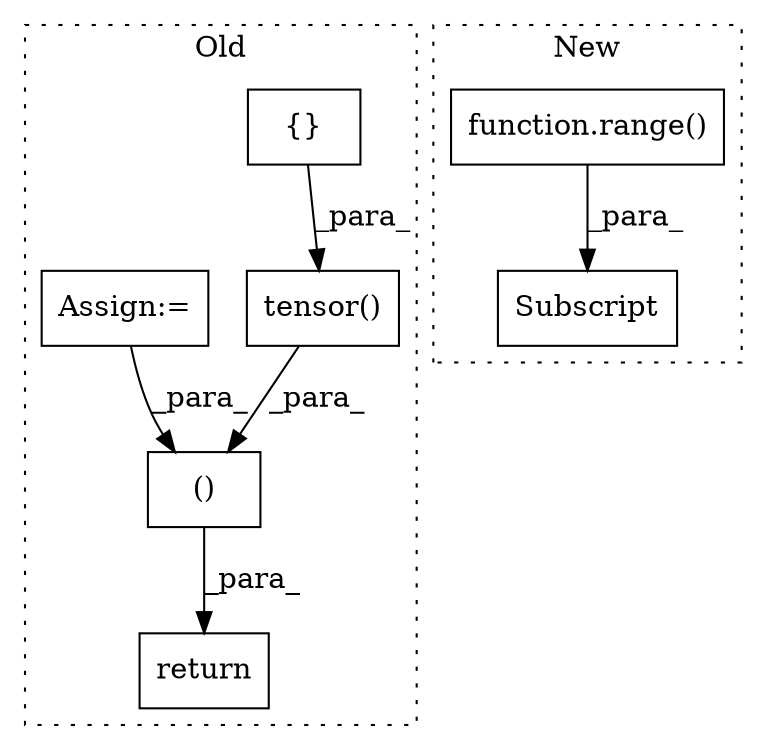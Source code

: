 digraph G {
subgraph cluster0 {
1 [label="tensor()" a="75" s="4369,4388" l="13,18" shape="box"];
4 [label="{}" a="59" s="4382,4387" l="1,0" shape="box"];
5 [label="()" a="54" s="4367" l="39" shape="box"];
6 [label="Assign:=" a="68" s="4287" l="3" shape="box"];
7 [label="return" a="93" s="4327" l="7" shape="box"];
label = "Old";
style="dotted";
}
subgraph cluster1 {
2 [label="function.range()" a="75" s="5130,5148" l="6,1" shape="box"];
3 [label="Subscript" a="63" s="5170,0" l="14,0" shape="box"];
label = "New";
style="dotted";
}
1 -> 5 [label="_para_"];
2 -> 3 [label="_para_"];
4 -> 1 [label="_para_"];
5 -> 7 [label="_para_"];
6 -> 5 [label="_para_"];
}